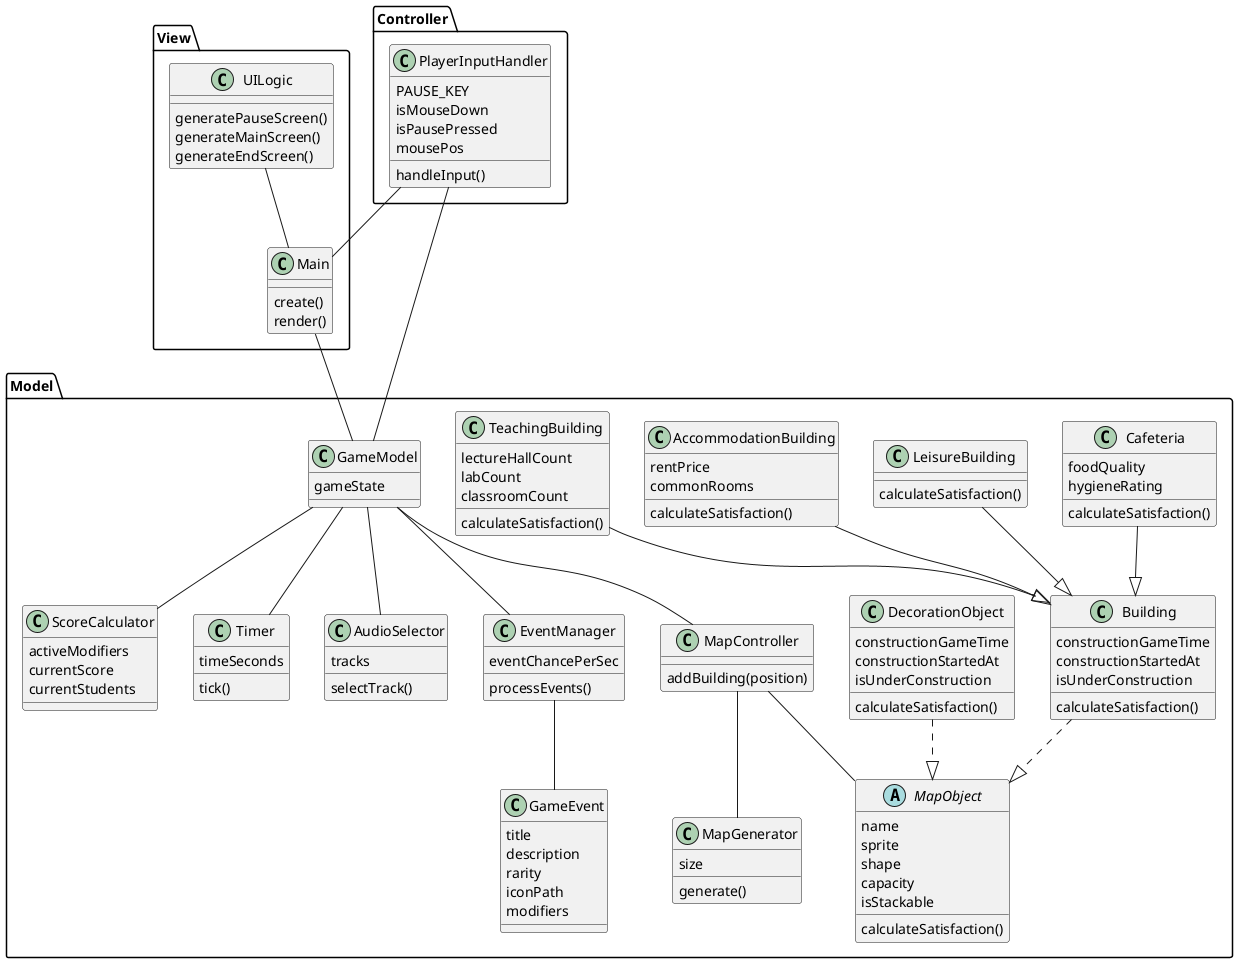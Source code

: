 @startuml
Package "Model" {
    class MapController {
        addBuilding(position)
    }
    class MapGenerator {
        size
        generate()
    }
    class Building {
        constructionGameTime
        constructionStartedAt
        isUnderConstruction
        calculateSatisfaction()
    }
    class DecorationObject {
        constructionGameTime
        constructionStartedAt
        isUnderConstruction
        calculateSatisfaction()
    }
    class LeisureBuilding {

        calculateSatisfaction()
    }
    class AccommodationBuilding {
        rentPrice
        commonRooms
        calculateSatisfaction()
    }
    class TeachingBuilding {
        lectureHallCount
        labCount
        classroomCount

        calculateSatisfaction()
    }
    class Cafeteria {
        foodQuality
        hygieneRating
        calculateSatisfaction()
    }
    abstract class MapObject {
        name
        sprite
        shape
        capacity
        isStackable
        calculateSatisfaction()
    }
    class EventManager {
        eventChancePerSec
        processEvents()
    }
    class GameEvent {
        title
        description
        rarity
        iconPath
        modifiers
    }
    class ScoreCalculator {
        activeModifiers
        currentScore
        currentStudents
    }
    class Timer {
        timeSeconds
        tick()
    }
    class GameModel {
        gameState
    }
    class AudioSelector {
        tracks
        selectTrack()
    }
}
Package "View" {
    class Main {
        create()
        render()
    }
    class UILogic {
        generatePauseScreen()
        generateMainScreen()
        generateEndScreen()
    }
}
Package "Controller" {
    class PlayerInputHandler {
        PAUSE_KEY
        isMouseDown
        isPausePressed
        mousePos
        handleInput()
    }
}

Building ..|> MapObject
DecorationObject ..|> MapObject
LeisureBuilding --|> Building
AccommodationBuilding --|> Building
TeachingBuilding --|> Building
Cafeteria --|> Building

MapController -- MapGenerator
MapController -- MapObject

Main -- GameModel

PlayerInputHandler -- GameModel
PlayerInputHandler -- Main

UILogic -- Main

GameModel -- Timer
GameModel -- ScoreCalculator
GameModel -- EventManager
GameModel -- MapController
GameModel -- AudioSelector

EventManager -- GameEvent

@enduml
